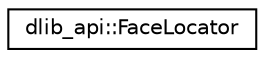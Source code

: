 digraph "Graphical Class Hierarchy"
{
 // LATEX_PDF_SIZE
  edge [fontname="Helvetica",fontsize="10",labelfontname="Helvetica",labelfontsize="10"];
  node [fontname="Helvetica",fontsize="10",shape=record];
  rankdir="LR";
  Node0 [label="dlib_api::FaceLocator",height=0.2,width=0.4,color="black", fillcolor="white", style="filled",URL="$classdlib__api_1_1_face_locator.html",tooltip=" "];
}
